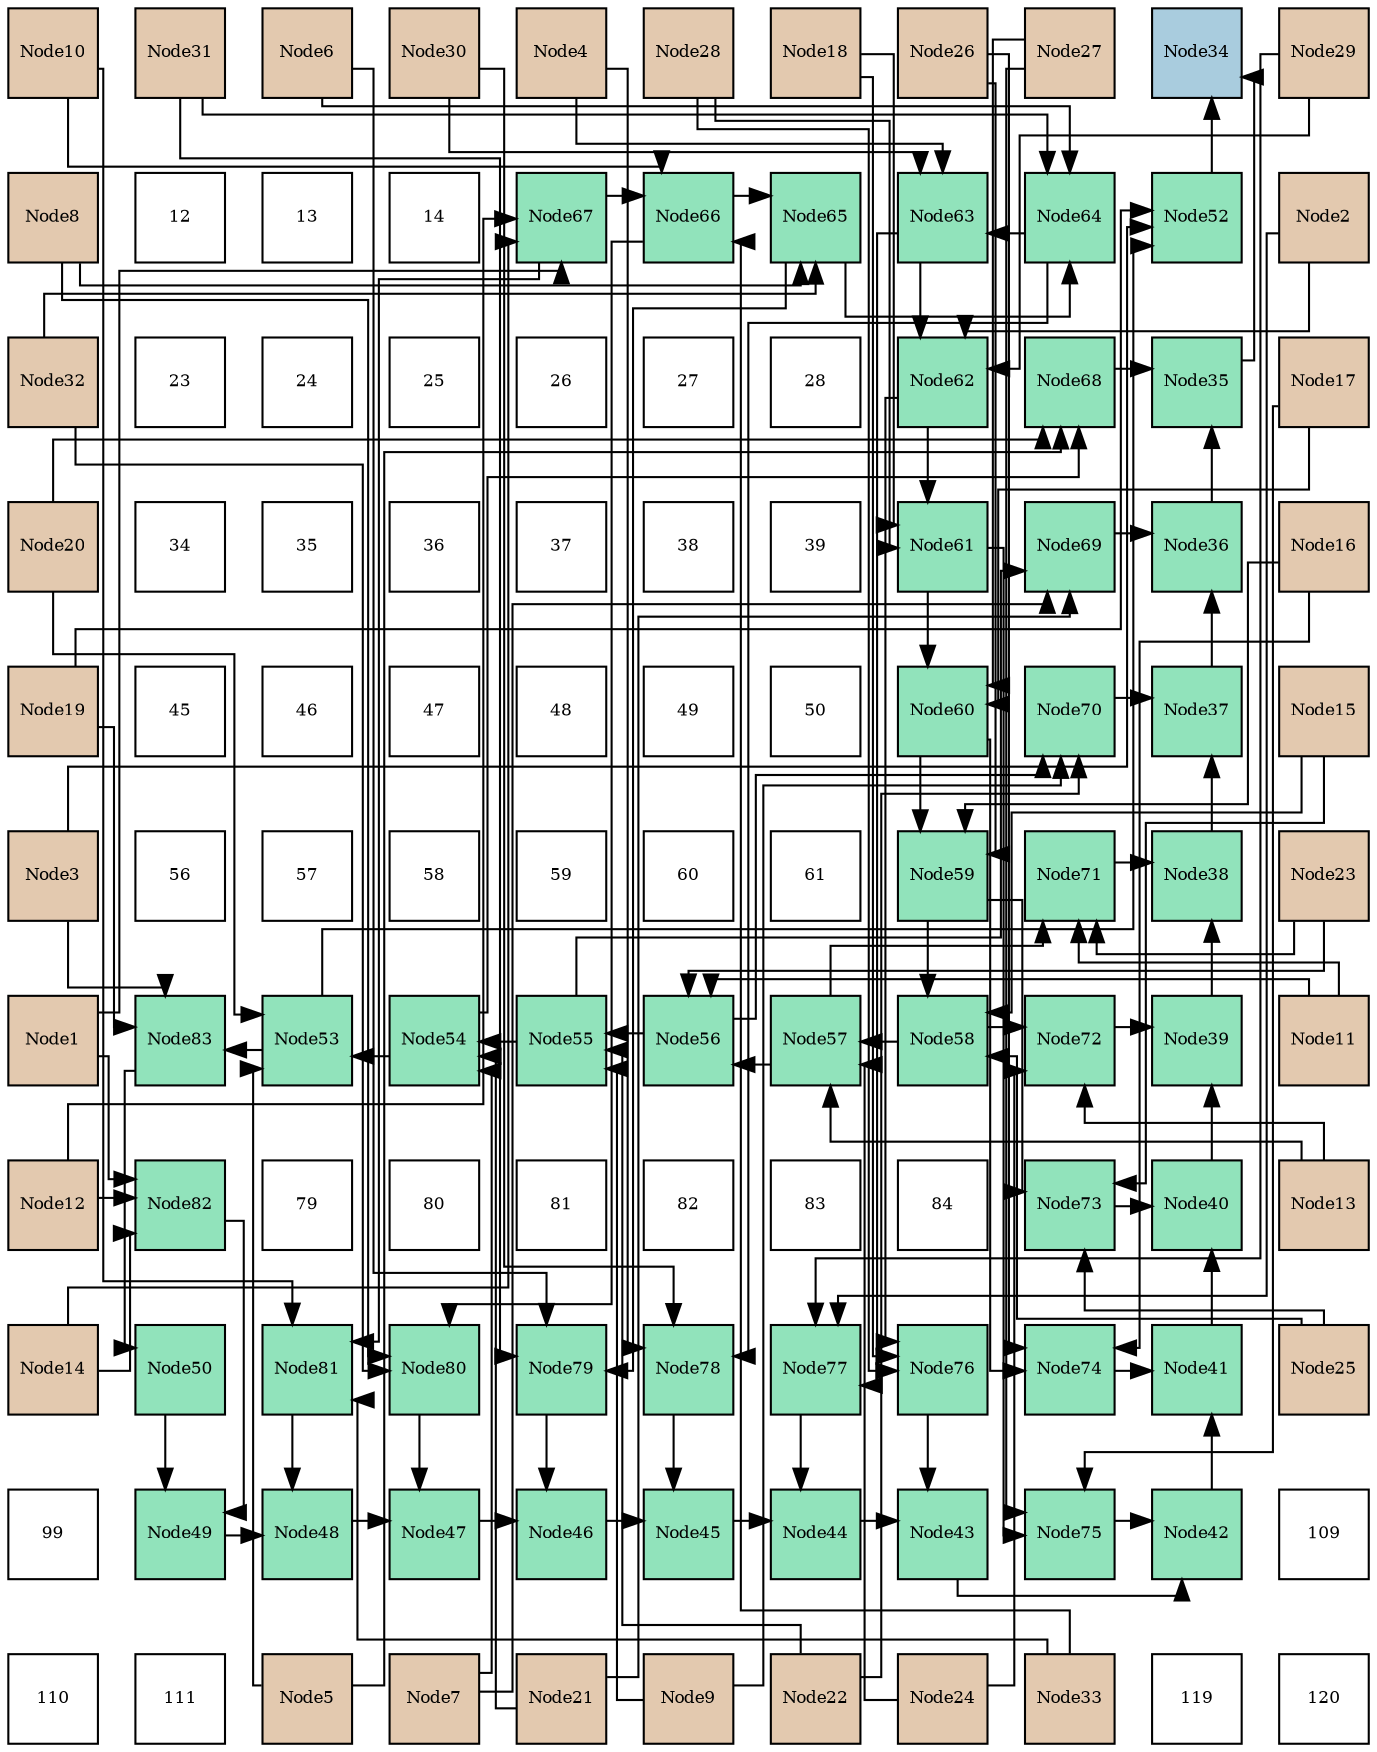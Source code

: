 digraph layout{
 rankdir=TB;
 splines=ortho;
 node [style=filled shape=square fixedsize=true width=0.6];
0[label="Node10", fontsize=8, fillcolor="#e3c9af"];
1[label="Node31", fontsize=8, fillcolor="#e3c9af"];
2[label="Node6", fontsize=8, fillcolor="#e3c9af"];
3[label="Node30", fontsize=8, fillcolor="#e3c9af"];
4[label="Node4", fontsize=8, fillcolor="#e3c9af"];
5[label="Node28", fontsize=8, fillcolor="#e3c9af"];
6[label="Node18", fontsize=8, fillcolor="#e3c9af"];
7[label="Node26", fontsize=8, fillcolor="#e3c9af"];
8[label="Node27", fontsize=8, fillcolor="#e3c9af"];
9[label="Node34", fontsize=8, fillcolor="#a9ccde"];
10[label="Node29", fontsize=8, fillcolor="#e3c9af"];
11[label="Node8", fontsize=8, fillcolor="#e3c9af"];
12[label="12", fontsize=8, fillcolor="#ffffff"];
13[label="13", fontsize=8, fillcolor="#ffffff"];
14[label="14", fontsize=8, fillcolor="#ffffff"];
15[label="Node67", fontsize=8, fillcolor="#91e3bb"];
16[label="Node66", fontsize=8, fillcolor="#91e3bb"];
17[label="Node65", fontsize=8, fillcolor="#91e3bb"];
18[label="Node63", fontsize=8, fillcolor="#91e3bb"];
19[label="Node64", fontsize=8, fillcolor="#91e3bb"];
20[label="Node52", fontsize=8, fillcolor="#91e3bb"];
21[label="Node2", fontsize=8, fillcolor="#e3c9af"];
22[label="Node32", fontsize=8, fillcolor="#e3c9af"];
23[label="23", fontsize=8, fillcolor="#ffffff"];
24[label="24", fontsize=8, fillcolor="#ffffff"];
25[label="25", fontsize=8, fillcolor="#ffffff"];
26[label="26", fontsize=8, fillcolor="#ffffff"];
27[label="27", fontsize=8, fillcolor="#ffffff"];
28[label="28", fontsize=8, fillcolor="#ffffff"];
29[label="Node62", fontsize=8, fillcolor="#91e3bb"];
30[label="Node68", fontsize=8, fillcolor="#91e3bb"];
31[label="Node35", fontsize=8, fillcolor="#91e3bb"];
32[label="Node17", fontsize=8, fillcolor="#e3c9af"];
33[label="Node20", fontsize=8, fillcolor="#e3c9af"];
34[label="34", fontsize=8, fillcolor="#ffffff"];
35[label="35", fontsize=8, fillcolor="#ffffff"];
36[label="36", fontsize=8, fillcolor="#ffffff"];
37[label="37", fontsize=8, fillcolor="#ffffff"];
38[label="38", fontsize=8, fillcolor="#ffffff"];
39[label="39", fontsize=8, fillcolor="#ffffff"];
40[label="Node61", fontsize=8, fillcolor="#91e3bb"];
41[label="Node69", fontsize=8, fillcolor="#91e3bb"];
42[label="Node36", fontsize=8, fillcolor="#91e3bb"];
43[label="Node16", fontsize=8, fillcolor="#e3c9af"];
44[label="Node19", fontsize=8, fillcolor="#e3c9af"];
45[label="45", fontsize=8, fillcolor="#ffffff"];
46[label="46", fontsize=8, fillcolor="#ffffff"];
47[label="47", fontsize=8, fillcolor="#ffffff"];
48[label="48", fontsize=8, fillcolor="#ffffff"];
49[label="49", fontsize=8, fillcolor="#ffffff"];
50[label="50", fontsize=8, fillcolor="#ffffff"];
51[label="Node60", fontsize=8, fillcolor="#91e3bb"];
52[label="Node70", fontsize=8, fillcolor="#91e3bb"];
53[label="Node37", fontsize=8, fillcolor="#91e3bb"];
54[label="Node15", fontsize=8, fillcolor="#e3c9af"];
55[label="Node3", fontsize=8, fillcolor="#e3c9af"];
56[label="56", fontsize=8, fillcolor="#ffffff"];
57[label="57", fontsize=8, fillcolor="#ffffff"];
58[label="58", fontsize=8, fillcolor="#ffffff"];
59[label="59", fontsize=8, fillcolor="#ffffff"];
60[label="60", fontsize=8, fillcolor="#ffffff"];
61[label="61", fontsize=8, fillcolor="#ffffff"];
62[label="Node59", fontsize=8, fillcolor="#91e3bb"];
63[label="Node71", fontsize=8, fillcolor="#91e3bb"];
64[label="Node38", fontsize=8, fillcolor="#91e3bb"];
65[label="Node23", fontsize=8, fillcolor="#e3c9af"];
66[label="Node1", fontsize=8, fillcolor="#e3c9af"];
67[label="Node83", fontsize=8, fillcolor="#91e3bb"];
68[label="Node53", fontsize=8, fillcolor="#91e3bb"];
69[label="Node54", fontsize=8, fillcolor="#91e3bb"];
70[label="Node55", fontsize=8, fillcolor="#91e3bb"];
71[label="Node56", fontsize=8, fillcolor="#91e3bb"];
72[label="Node57", fontsize=8, fillcolor="#91e3bb"];
73[label="Node58", fontsize=8, fillcolor="#91e3bb"];
74[label="Node72", fontsize=8, fillcolor="#91e3bb"];
75[label="Node39", fontsize=8, fillcolor="#91e3bb"];
76[label="Node11", fontsize=8, fillcolor="#e3c9af"];
77[label="Node12", fontsize=8, fillcolor="#e3c9af"];
78[label="Node82", fontsize=8, fillcolor="#91e3bb"];
79[label="79", fontsize=8, fillcolor="#ffffff"];
80[label="80", fontsize=8, fillcolor="#ffffff"];
81[label="81", fontsize=8, fillcolor="#ffffff"];
82[label="82", fontsize=8, fillcolor="#ffffff"];
83[label="83", fontsize=8, fillcolor="#ffffff"];
84[label="84", fontsize=8, fillcolor="#ffffff"];
85[label="Node73", fontsize=8, fillcolor="#91e3bb"];
86[label="Node40", fontsize=8, fillcolor="#91e3bb"];
87[label="Node13", fontsize=8, fillcolor="#e3c9af"];
88[label="Node14", fontsize=8, fillcolor="#e3c9af"];
89[label="Node50", fontsize=8, fillcolor="#91e3bb"];
90[label="Node81", fontsize=8, fillcolor="#91e3bb"];
91[label="Node80", fontsize=8, fillcolor="#91e3bb"];
92[label="Node79", fontsize=8, fillcolor="#91e3bb"];
93[label="Node78", fontsize=8, fillcolor="#91e3bb"];
94[label="Node77", fontsize=8, fillcolor="#91e3bb"];
95[label="Node76", fontsize=8, fillcolor="#91e3bb"];
96[label="Node74", fontsize=8, fillcolor="#91e3bb"];
97[label="Node41", fontsize=8, fillcolor="#91e3bb"];
98[label="Node25", fontsize=8, fillcolor="#e3c9af"];
99[label="99", fontsize=8, fillcolor="#ffffff"];
100[label="Node49", fontsize=8, fillcolor="#91e3bb"];
101[label="Node48", fontsize=8, fillcolor="#91e3bb"];
102[label="Node47", fontsize=8, fillcolor="#91e3bb"];
103[label="Node46", fontsize=8, fillcolor="#91e3bb"];
104[label="Node45", fontsize=8, fillcolor="#91e3bb"];
105[label="Node44", fontsize=8, fillcolor="#91e3bb"];
106[label="Node43", fontsize=8, fillcolor="#91e3bb"];
107[label="Node75", fontsize=8, fillcolor="#91e3bb"];
108[label="Node42", fontsize=8, fillcolor="#91e3bb"];
109[label="109", fontsize=8, fillcolor="#ffffff"];
110[label="110", fontsize=8, fillcolor="#ffffff"];
111[label="111", fontsize=8, fillcolor="#ffffff"];
112[label="Node5", fontsize=8, fillcolor="#e3c9af"];
113[label="Node7", fontsize=8, fillcolor="#e3c9af"];
114[label="Node21", fontsize=8, fillcolor="#e3c9af"];
115[label="Node9", fontsize=8, fillcolor="#e3c9af"];
116[label="Node22", fontsize=8, fillcolor="#e3c9af"];
117[label="Node24", fontsize=8, fillcolor="#e3c9af"];
118[label="Node33", fontsize=8, fillcolor="#e3c9af"];
119[label="119", fontsize=8, fillcolor="#ffffff"];
120[label="120", fontsize=8, fillcolor="#ffffff"];
edge [constraint=false, style=vis];31 -> 9;
20 -> 9;
42 -> 31;
30 -> 31;
53 -> 42;
41 -> 42;
64 -> 53;
52 -> 53;
75 -> 64;
63 -> 64;
86 -> 75;
74 -> 75;
97 -> 86;
85 -> 86;
108 -> 97;
96 -> 97;
106 -> 108;
107 -> 108;
105 -> 106;
95 -> 106;
104 -> 105;
94 -> 105;
103 -> 104;
93 -> 104;
102 -> 103;
92 -> 103;
101 -> 102;
91 -> 102;
100 -> 101;
90 -> 101;
89 -> 100;
78 -> 100;
67 -> 89;
68 -> 20;
55 -> 20;
44 -> 20;
68 -> 67;
55 -> 67;
44 -> 67;
69 -> 68;
112 -> 68;
33 -> 68;
69 -> 30;
112 -> 30;
33 -> 30;
70 -> 69;
113 -> 69;
114 -> 69;
70 -> 41;
113 -> 41;
114 -> 41;
71 -> 70;
115 -> 70;
116 -> 70;
71 -> 52;
115 -> 52;
116 -> 52;
72 -> 71;
76 -> 71;
65 -> 71;
72 -> 63;
76 -> 63;
65 -> 63;
73 -> 72;
87 -> 72;
117 -> 72;
73 -> 74;
87 -> 74;
117 -> 74;
62 -> 73;
54 -> 73;
98 -> 73;
62 -> 85;
54 -> 85;
98 -> 85;
51 -> 62;
43 -> 62;
7 -> 62;
51 -> 96;
43 -> 96;
7 -> 96;
40 -> 51;
32 -> 51;
8 -> 51;
40 -> 107;
32 -> 107;
8 -> 107;
29 -> 40;
6 -> 40;
5 -> 40;
29 -> 95;
6 -> 95;
5 -> 95;
18 -> 29;
21 -> 29;
10 -> 29;
18 -> 94;
21 -> 94;
10 -> 94;
19 -> 18;
4 -> 18;
3 -> 18;
19 -> 93;
4 -> 93;
3 -> 93;
17 -> 19;
2 -> 19;
1 -> 19;
17 -> 92;
2 -> 92;
1 -> 92;
16 -> 17;
11 -> 17;
22 -> 17;
16 -> 91;
11 -> 91;
22 -> 91;
15 -> 16;
0 -> 16;
118 -> 16;
15 -> 90;
0 -> 90;
118 -> 90;
66 -> 15;
77 -> 15;
88 -> 15;
66 -> 78;
77 -> 78;
88 -> 78;
edge [constraint=true, style=invis];
0 -> 11 -> 22 -> 33 -> 44 -> 55 -> 66 -> 77 -> 88 -> 99 -> 110;
1 -> 12 -> 23 -> 34 -> 45 -> 56 -> 67 -> 78 -> 89 -> 100 -> 111;
2 -> 13 -> 24 -> 35 -> 46 -> 57 -> 68 -> 79 -> 90 -> 101 -> 112;
3 -> 14 -> 25 -> 36 -> 47 -> 58 -> 69 -> 80 -> 91 -> 102 -> 113;
4 -> 15 -> 26 -> 37 -> 48 -> 59 -> 70 -> 81 -> 92 -> 103 -> 114;
5 -> 16 -> 27 -> 38 -> 49 -> 60 -> 71 -> 82 -> 93 -> 104 -> 115;
6 -> 17 -> 28 -> 39 -> 50 -> 61 -> 72 -> 83 -> 94 -> 105 -> 116;
7 -> 18 -> 29 -> 40 -> 51 -> 62 -> 73 -> 84 -> 95 -> 106 -> 117;
8 -> 19 -> 30 -> 41 -> 52 -> 63 -> 74 -> 85 -> 96 -> 107 -> 118;
9 -> 20 -> 31 -> 42 -> 53 -> 64 -> 75 -> 86 -> 97 -> 108 -> 119;
10 -> 21 -> 32 -> 43 -> 54 -> 65 -> 76 -> 87 -> 98 -> 109 -> 120;
rank = same {0 -> 1 -> 2 -> 3 -> 4 -> 5 -> 6 -> 7 -> 8 -> 9 -> 10};
rank = same {11 -> 12 -> 13 -> 14 -> 15 -> 16 -> 17 -> 18 -> 19 -> 20 -> 21};
rank = same {22 -> 23 -> 24 -> 25 -> 26 -> 27 -> 28 -> 29 -> 30 -> 31 -> 32};
rank = same {33 -> 34 -> 35 -> 36 -> 37 -> 38 -> 39 -> 40 -> 41 -> 42 -> 43};
rank = same {44 -> 45 -> 46 -> 47 -> 48 -> 49 -> 50 -> 51 -> 52 -> 53 -> 54};
rank = same {55 -> 56 -> 57 -> 58 -> 59 -> 60 -> 61 -> 62 -> 63 -> 64 -> 65};
rank = same {66 -> 67 -> 68 -> 69 -> 70 -> 71 -> 72 -> 73 -> 74 -> 75 -> 76};
rank = same {77 -> 78 -> 79 -> 80 -> 81 -> 82 -> 83 -> 84 -> 85 -> 86 -> 87};
rank = same {88 -> 89 -> 90 -> 91 -> 92 -> 93 -> 94 -> 95 -> 96 -> 97 -> 98};
rank = same {99 -> 100 -> 101 -> 102 -> 103 -> 104 -> 105 -> 106 -> 107 -> 108 -> 109};
rank = same {110 -> 111 -> 112 -> 113 -> 114 -> 115 -> 116 -> 117 -> 118 -> 119 -> 120};
}